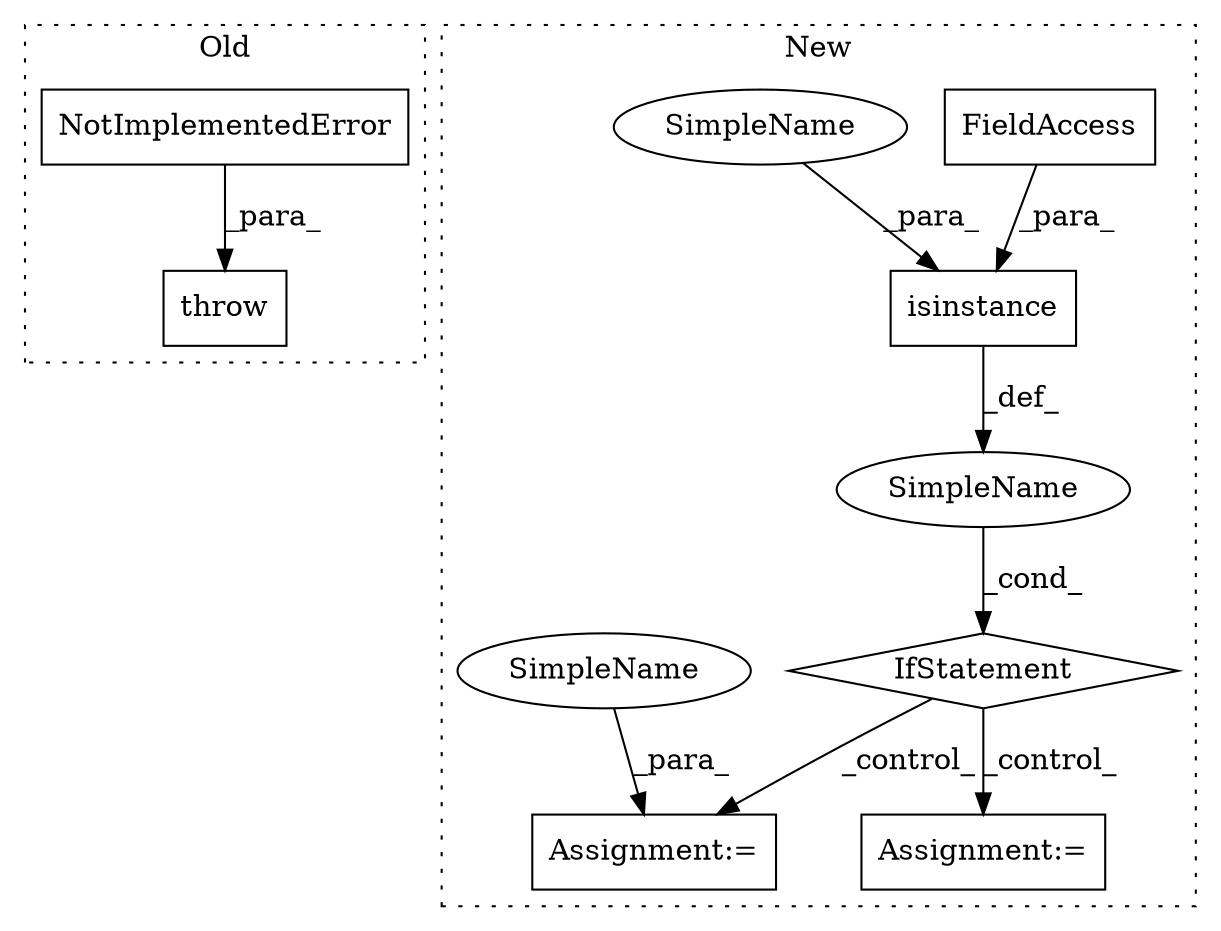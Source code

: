 digraph G {
subgraph cluster0 {
1 [label="NotImplementedError" a="32" s="2705,2785" l="20,1" shape="box"];
4 [label="throw" a="53" s="2699" l="6" shape="box"];
label = "Old";
style="dotted";
}
subgraph cluster1 {
2 [label="isinstance" a="32" s="2840,2864" l="11,1" shape="box"];
3 [label="IfStatement" a="25" s="2835,2865" l="4,2" shape="diamond"];
5 [label="Assignment:=" a="7" s="2935" l="1" shape="box"];
6 [label="SimpleName" a="42" s="" l="" shape="ellipse"];
7 [label="FieldAccess" a="22" s="2860" l="4" shape="box"];
8 [label="Assignment:=" a="7" s="3363" l="26" shape="box"];
9 [label="SimpleName" a="42" s="2851" l="8" shape="ellipse"];
10 [label="SimpleName" a="42" s="3372" l="8" shape="ellipse"];
label = "New";
style="dotted";
}
1 -> 4 [label="_para_"];
2 -> 6 [label="_def_"];
3 -> 8 [label="_control_"];
3 -> 5 [label="_control_"];
6 -> 3 [label="_cond_"];
7 -> 2 [label="_para_"];
9 -> 2 [label="_para_"];
10 -> 8 [label="_para_"];
}